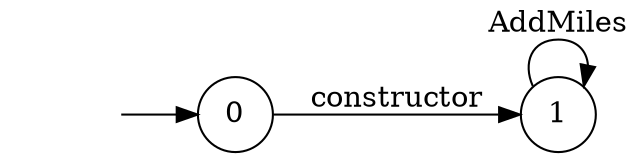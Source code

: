 digraph "Dapp-Automata-data/fuzzer/testnetdata-model-rq1-fix/FrequentFlyerRewardsCalculator/FSM-0" {
	graph [rankdir=LR]
	"" [label="" shape=plaintext]
	0 [label=0 shape=circle]
	1 [label=1 shape=circle]
	"" -> 0 [label=""]
	0 -> 1 [label=constructor]
	1 -> 1 [label=AddMiles]
}
